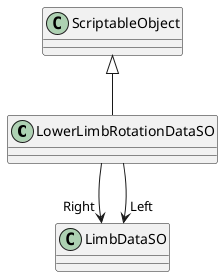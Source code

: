 @startuml
class LowerLimbRotationDataSO {
}
ScriptableObject <|-- LowerLimbRotationDataSO
LowerLimbRotationDataSO --> "Right" LimbDataSO
LowerLimbRotationDataSO --> "Left" LimbDataSO
@enduml
